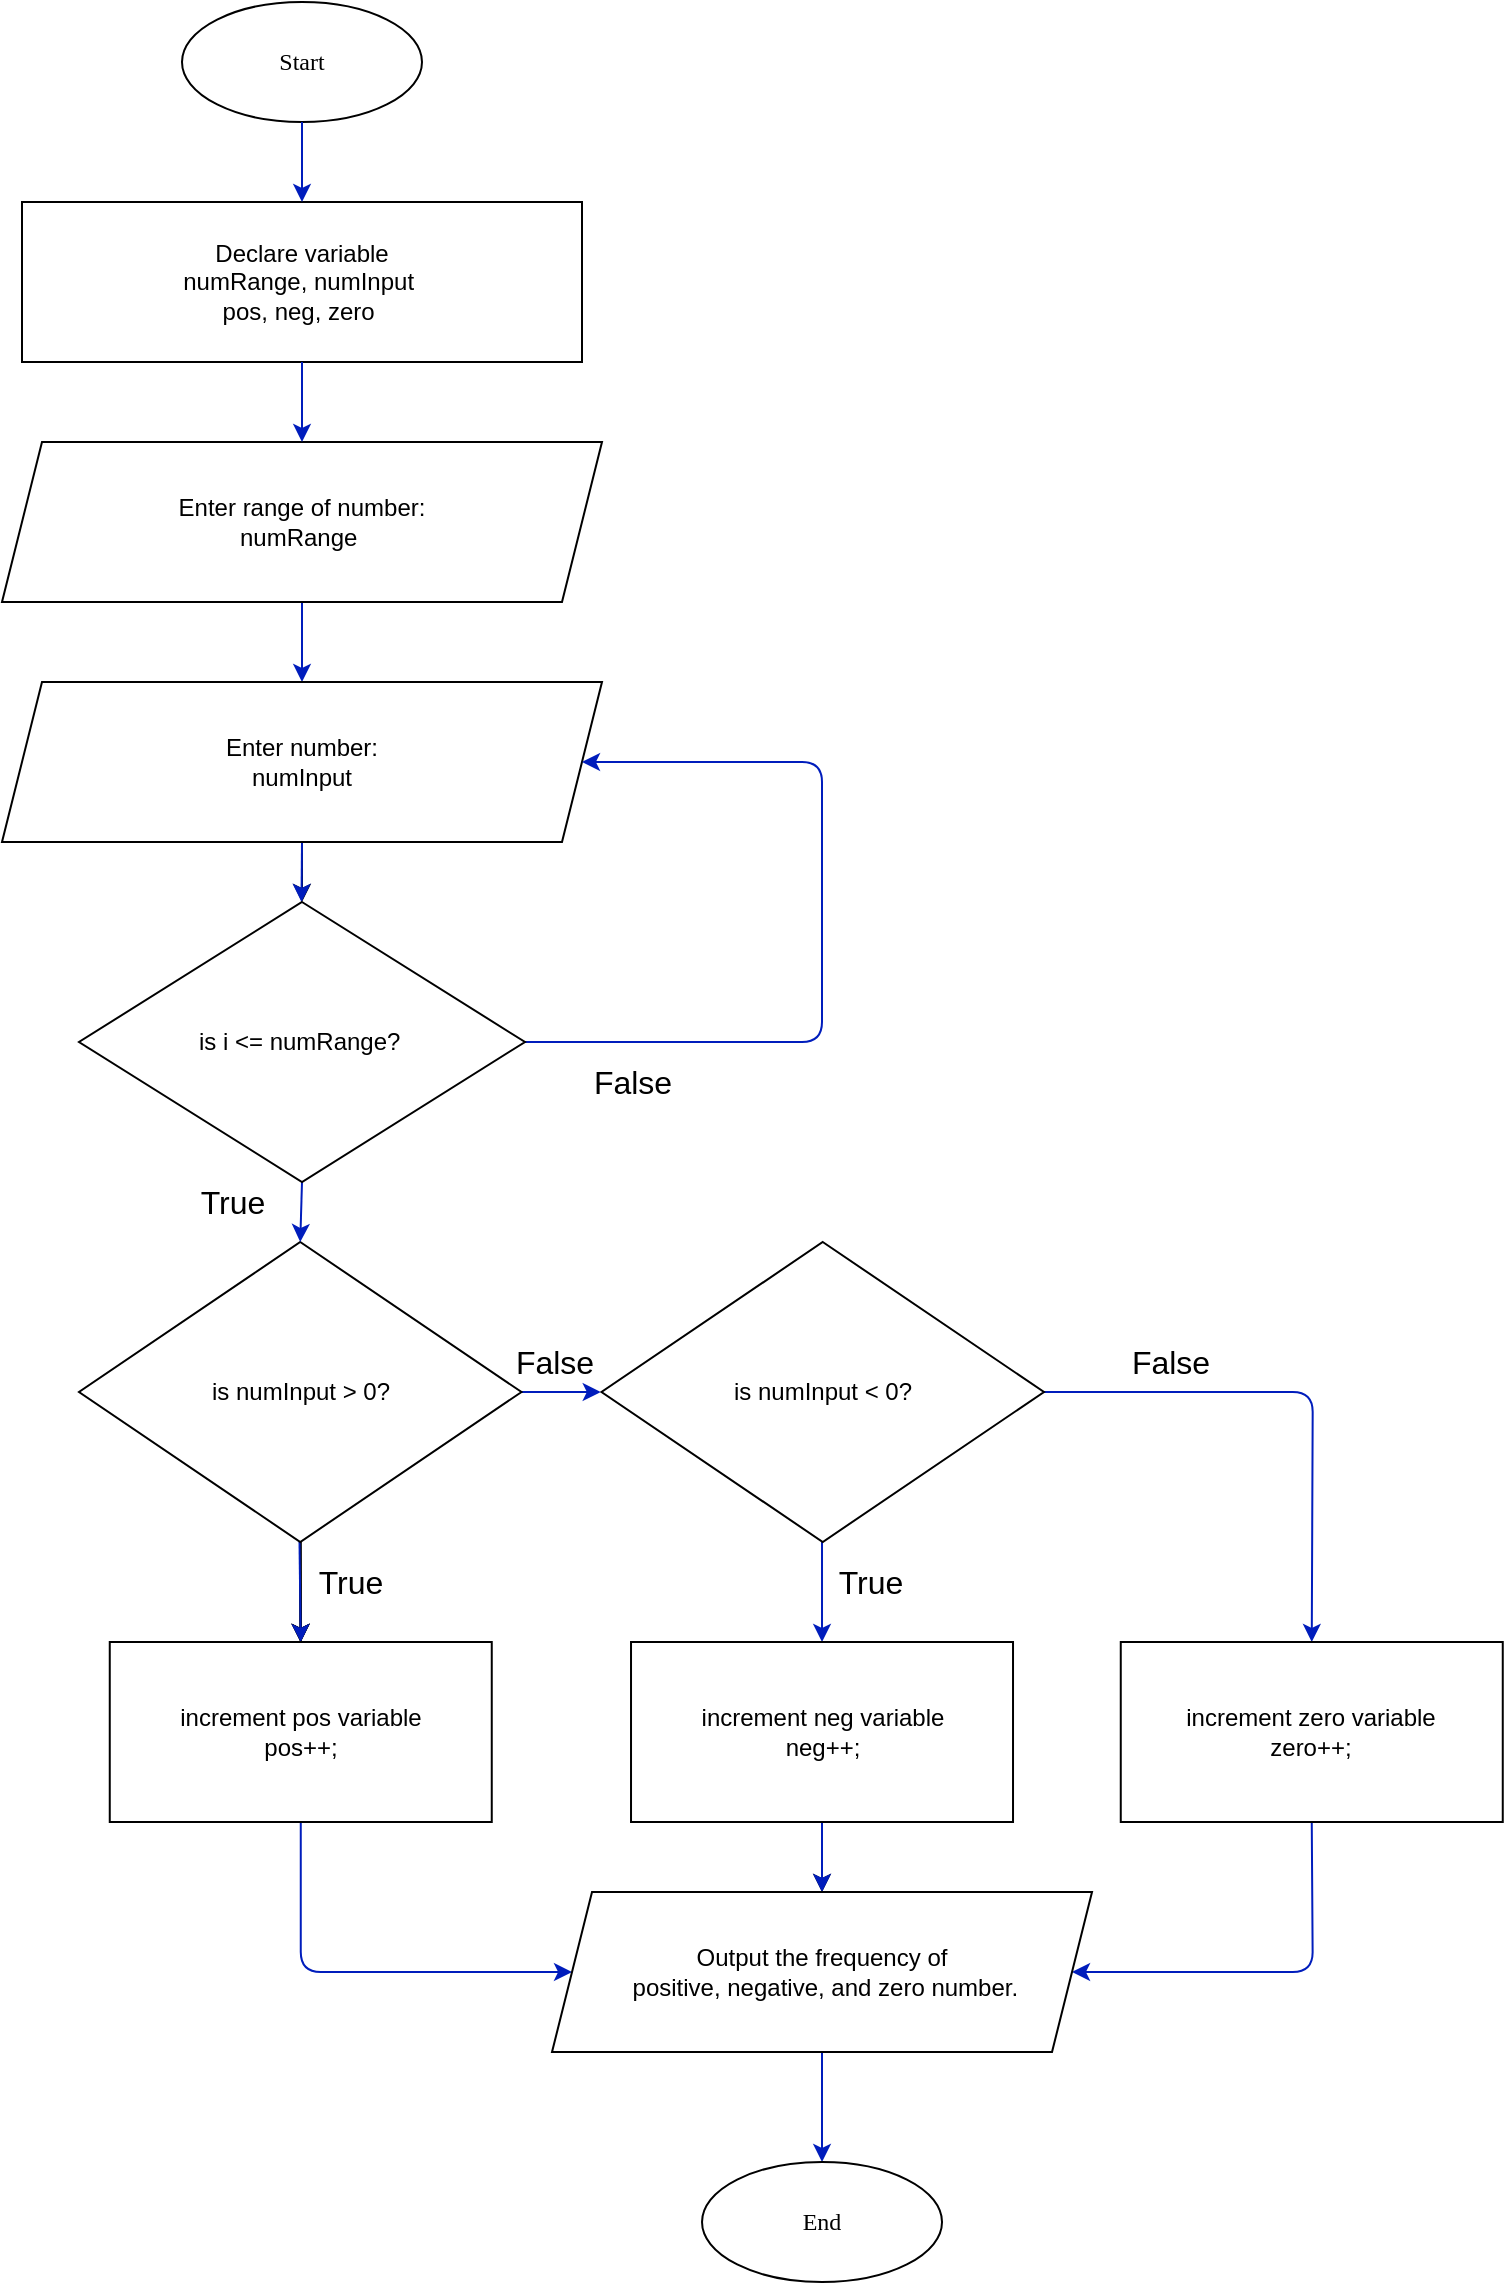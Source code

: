 <mxfile>
    <diagram id="cYM3MXrkXKw9BxzBYkur" name="Page-1">
        <mxGraphModel dx="1414" dy="877" grid="1" gridSize="10" guides="1" tooltips="1" connect="1" arrows="1" fold="1" page="1" pageScale="1" pageWidth="850" pageHeight="1100" background="#ffffff" math="0" shadow="0">
            <root>
                <mxCell id="0"/>
                <mxCell id="1" parent="0"/>
                <mxCell id="3" value=" Declare variable &#10;numRange, numInput &#10;pos, neg, zero " style="rounded=0;whiteSpace=wrap;align=center;" parent="1" vertex="1">
                    <mxGeometry x="200" y="160" width="280" height="80" as="geometry"/>
                </mxCell>
                <mxCell id="7" value="Start" style="ellipse;whiteSpace=wrap;html=1;fontFamily=Verdana;" parent="1" vertex="1">
                    <mxGeometry x="280" y="60" width="120" height="60" as="geometry"/>
                </mxCell>
                <mxCell id="8" value="" style="endArrow=classic;html=1;exitX=0.5;exitY=1;exitDx=0;exitDy=0;entryX=0.5;entryY=0;entryDx=0;entryDy=0;fillColor=#0050ef;strokeColor=#001DBC;" parent="1" source="7" target="3" edge="1">
                    <mxGeometry width="50" height="50" relative="1" as="geometry">
                        <mxPoint x="330" y="340" as="sourcePoint"/>
                        <mxPoint x="380" y="290" as="targetPoint"/>
                    </mxGeometry>
                </mxCell>
                <mxCell id="20" value="" style="edgeStyle=none;html=1;fillColor=#0050ef;strokeColor=#001DBC;" parent="1" source="9" target="12" edge="1">
                    <mxGeometry relative="1" as="geometry"/>
                </mxCell>
                <mxCell id="9" value="Enter range of number:&#10;numRange " style="shape=parallelogram;perimeter=parallelogramPerimeter;whiteSpace=wrap;fixedSize=1;" parent="1" vertex="1">
                    <mxGeometry x="190" y="280" width="300" height="80" as="geometry"/>
                </mxCell>
                <mxCell id="10" value="" style="endArrow=classic;html=1;entryX=0.5;entryY=0;entryDx=0;entryDy=0;exitX=0.5;exitY=1;exitDx=0;exitDy=0;fillColor=#0050ef;strokeColor=#001DBC;" parent="1" source="3" target="9" edge="1">
                    <mxGeometry width="50" height="50" relative="1" as="geometry">
                        <mxPoint x="330" y="320" as="sourcePoint"/>
                        <mxPoint x="380" y="270" as="targetPoint"/>
                    </mxGeometry>
                </mxCell>
                <mxCell id="14" value="" style="edgeStyle=none;html=1;" parent="1" target="13" edge="1">
                    <mxGeometry relative="1" as="geometry">
                        <mxPoint x="339.03" y="829.814" as="sourcePoint"/>
                    </mxGeometry>
                </mxCell>
                <mxCell id="15" style="edgeStyle=none;html=1;entryX=0.5;entryY=0;entryDx=0;entryDy=0;" parent="1" target="13" edge="1">
                    <mxGeometry relative="1" as="geometry">
                        <mxPoint x="339.129" y="829.747" as="sourcePoint"/>
                    </mxGeometry>
                </mxCell>
                <mxCell id="16" style="edgeStyle=none;html=1;exitX=0.5;exitY=0;exitDx=0;exitDy=0;" parent="1" source="13" edge="1">
                    <mxGeometry relative="1" as="geometry">
                        <mxPoint x="339.38" y="880" as="targetPoint"/>
                        <Array as="points">
                            <mxPoint x="339.38" y="820"/>
                        </Array>
                    </mxGeometry>
                </mxCell>
                <mxCell id="17" style="edgeStyle=none;html=1;exitX=0.5;exitY=1;exitDx=0;exitDy=0;fillColor=#0050ef;strokeColor=#001DBC;" parent="1" edge="1">
                    <mxGeometry relative="1" as="geometry">
                        <mxPoint x="339.38" y="880" as="targetPoint"/>
                        <mxPoint x="338.755" y="830" as="sourcePoint"/>
                    </mxGeometry>
                </mxCell>
                <mxCell id="22" value="" style="edgeStyle=none;html=1;fillColor=#0050ef;strokeColor=#001DBC;" parent="1" edge="1">
                    <mxGeometry relative="1" as="geometry">
                        <mxPoint x="449.38" y="755" as="sourcePoint"/>
                        <mxPoint x="489.38" y="755" as="targetPoint"/>
                    </mxGeometry>
                </mxCell>
                <mxCell id="11" value="is numInput &gt; 0?" style="rhombus;whiteSpace=wrap;" parent="1" vertex="1">
                    <mxGeometry x="228.5" y="680" width="221.25" height="150" as="geometry"/>
                </mxCell>
                <mxCell id="43" value="" style="edgeStyle=none;html=1;" edge="1" parent="1" source="12" target="42">
                    <mxGeometry relative="1" as="geometry"/>
                </mxCell>
                <mxCell id="45" style="edgeStyle=none;html=1;exitX=0.5;exitY=1;exitDx=0;exitDy=0;fillColor=#0050ef;strokeColor=#001DBC;" edge="1" parent="1" source="12">
                    <mxGeometry relative="1" as="geometry">
                        <mxPoint x="339.759" y="510" as="targetPoint"/>
                    </mxGeometry>
                </mxCell>
                <mxCell id="12" value="Enter number:&#10;numInput" style="shape=parallelogram;perimeter=parallelogramPerimeter;whiteSpace=wrap;fixedSize=1;" parent="1" vertex="1">
                    <mxGeometry x="190" y="400" width="300" height="80" as="geometry"/>
                </mxCell>
                <mxCell id="30" style="edgeStyle=none;html=1;exitX=0.5;exitY=1;exitDx=0;exitDy=0;fillColor=#0050ef;strokeColor=#001DBC;entryX=0;entryY=0.5;entryDx=0;entryDy=0;" parent="1" source="13" edge="1" target="39">
                    <mxGeometry relative="1" as="geometry">
                        <mxPoint x="504.51" y="1045" as="targetPoint"/>
                        <Array as="points">
                            <mxPoint x="339.38" y="1045"/>
                        </Array>
                    </mxGeometry>
                </mxCell>
                <mxCell id="13" value="increment pos variable&lt;br&gt;pos++;" style="rounded=0;whiteSpace=wrap;html=1;" parent="1" vertex="1">
                    <mxGeometry x="243.88" y="880" width="191" height="90" as="geometry"/>
                </mxCell>
                <mxCell id="24" value="" style="edgeStyle=none;html=1;fillColor=#0050ef;strokeColor=#001DBC;" parent="1" target="23" edge="1">
                    <mxGeometry relative="1" as="geometry">
                        <mxPoint x="600.007" y="829.999" as="sourcePoint"/>
                    </mxGeometry>
                </mxCell>
                <mxCell id="28" style="edgeStyle=none;html=1;exitX=1;exitY=0.5;exitDx=0;exitDy=0;entryX=0.5;entryY=0;entryDx=0;entryDy=0;fillColor=#0050ef;strokeColor=#001DBC;" parent="1" target="25" edge="1">
                    <mxGeometry relative="1" as="geometry">
                        <Array as="points">
                            <mxPoint x="845.38" y="755"/>
                        </Array>
                        <mxPoint x="710.63" y="755" as="sourcePoint"/>
                    </mxGeometry>
                </mxCell>
                <mxCell id="21" value="is numInput &lt; 0?" style="rhombus;whiteSpace=wrap;" parent="1" vertex="1">
                    <mxGeometry x="489.75" y="680" width="221.25" height="150" as="geometry"/>
                </mxCell>
                <mxCell id="31" style="edgeStyle=none;html=1;exitX=0.5;exitY=1;exitDx=0;exitDy=0;entryX=0.5;entryY=0;entryDx=0;entryDy=0;fillColor=#0050ef;strokeColor=#001DBC;startArrow=none;" parent="1" source="39" target="29" edge="1">
                    <mxGeometry relative="1" as="geometry">
                        <mxPoint x="600.01" y="1090" as="sourcePoint"/>
                    </mxGeometry>
                </mxCell>
                <mxCell id="40" style="edgeStyle=none;html=1;entryX=0.5;entryY=0;entryDx=0;entryDy=0;" edge="1" parent="1" source="23" target="39">
                    <mxGeometry relative="1" as="geometry"/>
                </mxCell>
                <mxCell id="41" style="edgeStyle=none;html=1;exitX=0.5;exitY=1;exitDx=0;exitDy=0;entryX=0.5;entryY=0;entryDx=0;entryDy=0;fillColor=#0050ef;strokeColor=#001DBC;" edge="1" parent="1" source="23" target="39">
                    <mxGeometry relative="1" as="geometry"/>
                </mxCell>
                <mxCell id="23" value="increment neg variable&lt;br&gt;neg++;" style="rounded=0;whiteSpace=wrap;html=1;" parent="1" vertex="1">
                    <mxGeometry x="504.51" y="880" width="191" height="90" as="geometry"/>
                </mxCell>
                <mxCell id="32" style="edgeStyle=none;html=1;exitX=0.5;exitY=1;exitDx=0;exitDy=0;fillColor=#0050ef;strokeColor=#001DBC;entryX=1;entryY=0.5;entryDx=0;entryDy=0;" parent="1" source="25" edge="1" target="39">
                    <mxGeometry relative="1" as="geometry">
                        <mxPoint x="695.51" y="1045" as="targetPoint"/>
                        <Array as="points">
                            <mxPoint x="845.38" y="1045"/>
                        </Array>
                    </mxGeometry>
                </mxCell>
                <mxCell id="25" value="increment zero variable&lt;br&gt;zero++;" style="rounded=0;whiteSpace=wrap;html=1;" parent="1" vertex="1">
                    <mxGeometry x="749.38" y="880" width="191" height="90" as="geometry"/>
                </mxCell>
                <mxCell id="29" value="End" style="ellipse;whiteSpace=wrap;html=1;fontFamily=Verdana;" parent="1" vertex="1">
                    <mxGeometry x="540.01" y="1140" width="120" height="60" as="geometry"/>
                </mxCell>
                <mxCell id="33" value="True" style="text;html=1;align=center;verticalAlign=middle;resizable=0;points=[];autosize=1;strokeColor=none;fontColor=#000000;fontSize=16;" parent="1" vertex="1">
                    <mxGeometry x="339.38" y="840" width="50" height="20" as="geometry"/>
                </mxCell>
                <mxCell id="34" value="True" style="text;html=1;align=center;verticalAlign=middle;resizable=0;points=[];autosize=1;strokeColor=none;fontColor=#000000;fontSize=16;" parent="1" vertex="1">
                    <mxGeometry x="599.38" y="840" width="50" height="20" as="geometry"/>
                </mxCell>
                <mxCell id="35" value="False" style="text;html=1;align=center;verticalAlign=middle;resizable=0;points=[];autosize=1;strokeColor=none;fontColor=#000000;fontSize=16;" parent="1" vertex="1">
                    <mxGeometry x="441.38" y="730" width="50" height="20" as="geometry"/>
                </mxCell>
                <mxCell id="36" value="False" style="text;html=1;align=center;verticalAlign=middle;resizable=0;points=[];autosize=1;strokeColor=none;fontColor=#000000;fontSize=16;" parent="1" vertex="1">
                    <mxGeometry x="749.38" y="730" width="50" height="20" as="geometry"/>
                </mxCell>
                <mxCell id="39" value="Output the frequency of&#10; positive, negative, and zero number." style="shape=parallelogram;perimeter=parallelogramPerimeter;whiteSpace=wrap;fixedSize=1;" vertex="1" parent="1">
                    <mxGeometry x="465.01" y="1005" width="270" height="80" as="geometry"/>
                </mxCell>
                <mxCell id="44" style="edgeStyle=none;html=1;exitX=0.5;exitY=1;exitDx=0;exitDy=0;entryX=0.5;entryY=0;entryDx=0;entryDy=0;fillColor=#0050ef;strokeColor=#001DBC;" edge="1" parent="1" source="42" target="11">
                    <mxGeometry relative="1" as="geometry"/>
                </mxCell>
                <mxCell id="46" style="edgeStyle=none;html=1;exitX=1;exitY=0.5;exitDx=0;exitDy=0;entryX=1;entryY=0.5;entryDx=0;entryDy=0;fillColor=#0050ef;strokeColor=#001DBC;" edge="1" parent="1" source="42" target="12">
                    <mxGeometry relative="1" as="geometry">
                        <Array as="points">
                            <mxPoint x="600" y="580"/>
                            <mxPoint x="600" y="440"/>
                        </Array>
                    </mxGeometry>
                </mxCell>
                <mxCell id="42" value="is i &amp;lt;= numRange?&amp;nbsp;" style="rhombus;whiteSpace=wrap;html=1;" vertex="1" parent="1">
                    <mxGeometry x="228.5" y="510" width="223" height="140" as="geometry"/>
                </mxCell>
                <mxCell id="48" value="True" style="text;html=1;align=center;verticalAlign=middle;resizable=0;points=[];autosize=1;strokeColor=none;fontColor=#000000;fontSize=16;" vertex="1" parent="1">
                    <mxGeometry x="280" y="650" width="50" height="20" as="geometry"/>
                </mxCell>
                <mxCell id="49" value="False" style="text;html=1;align=center;verticalAlign=middle;resizable=0;points=[];autosize=1;strokeColor=none;fontColor=#000000;fontSize=16;" vertex="1" parent="1">
                    <mxGeometry x="480" y="590" width="50" height="20" as="geometry"/>
                </mxCell>
            </root>
        </mxGraphModel>
    </diagram>
</mxfile>